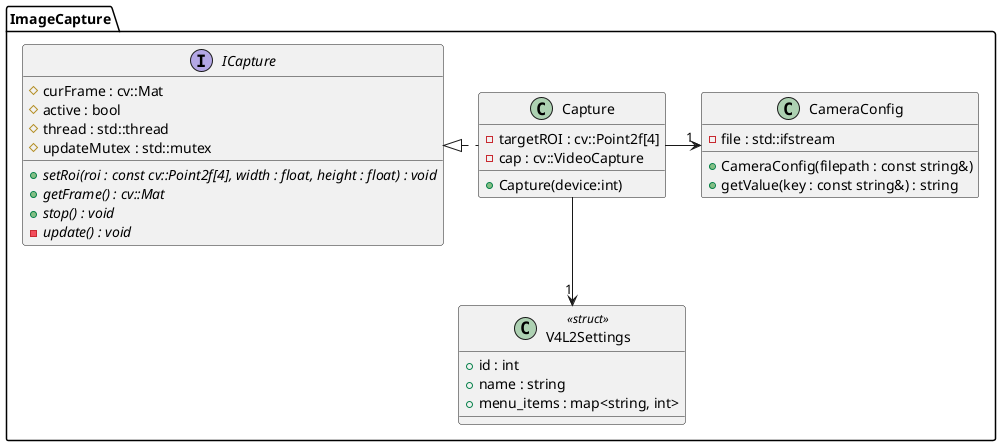 @startuml

package ImageCapture
{
    interface ICapture
    {
        # curFrame : cv::Mat
        # active : bool
        # thread : std::thread
        # updateMutex : std::mutex
        + //setRoi(roi : const cv::Point2f[4], width : float, height : float) : void//
        + //getFrame() : cv::Mat//
        + //stop() : void//
        - //update() : void//
    }

    class Capture
    {
        - targetROI : cv::Point2f[4]
        - cap : cv::VideoCapture
        + Capture(device:int)
    }

    class CameraConfig
    {
        - file : std::ifstream
        + CameraConfig(filepath : const string&)
        + getValue(key : const string&) : string
    }

    class V4L2Settings <<struct>>
    {
        + id : int
        + name : string
        + menu_items : map<string, int>
    }
}

ICapture <|. Capture
Capture -> "1" CameraConfig

Capture --> "1" V4L2Settings

@enduml